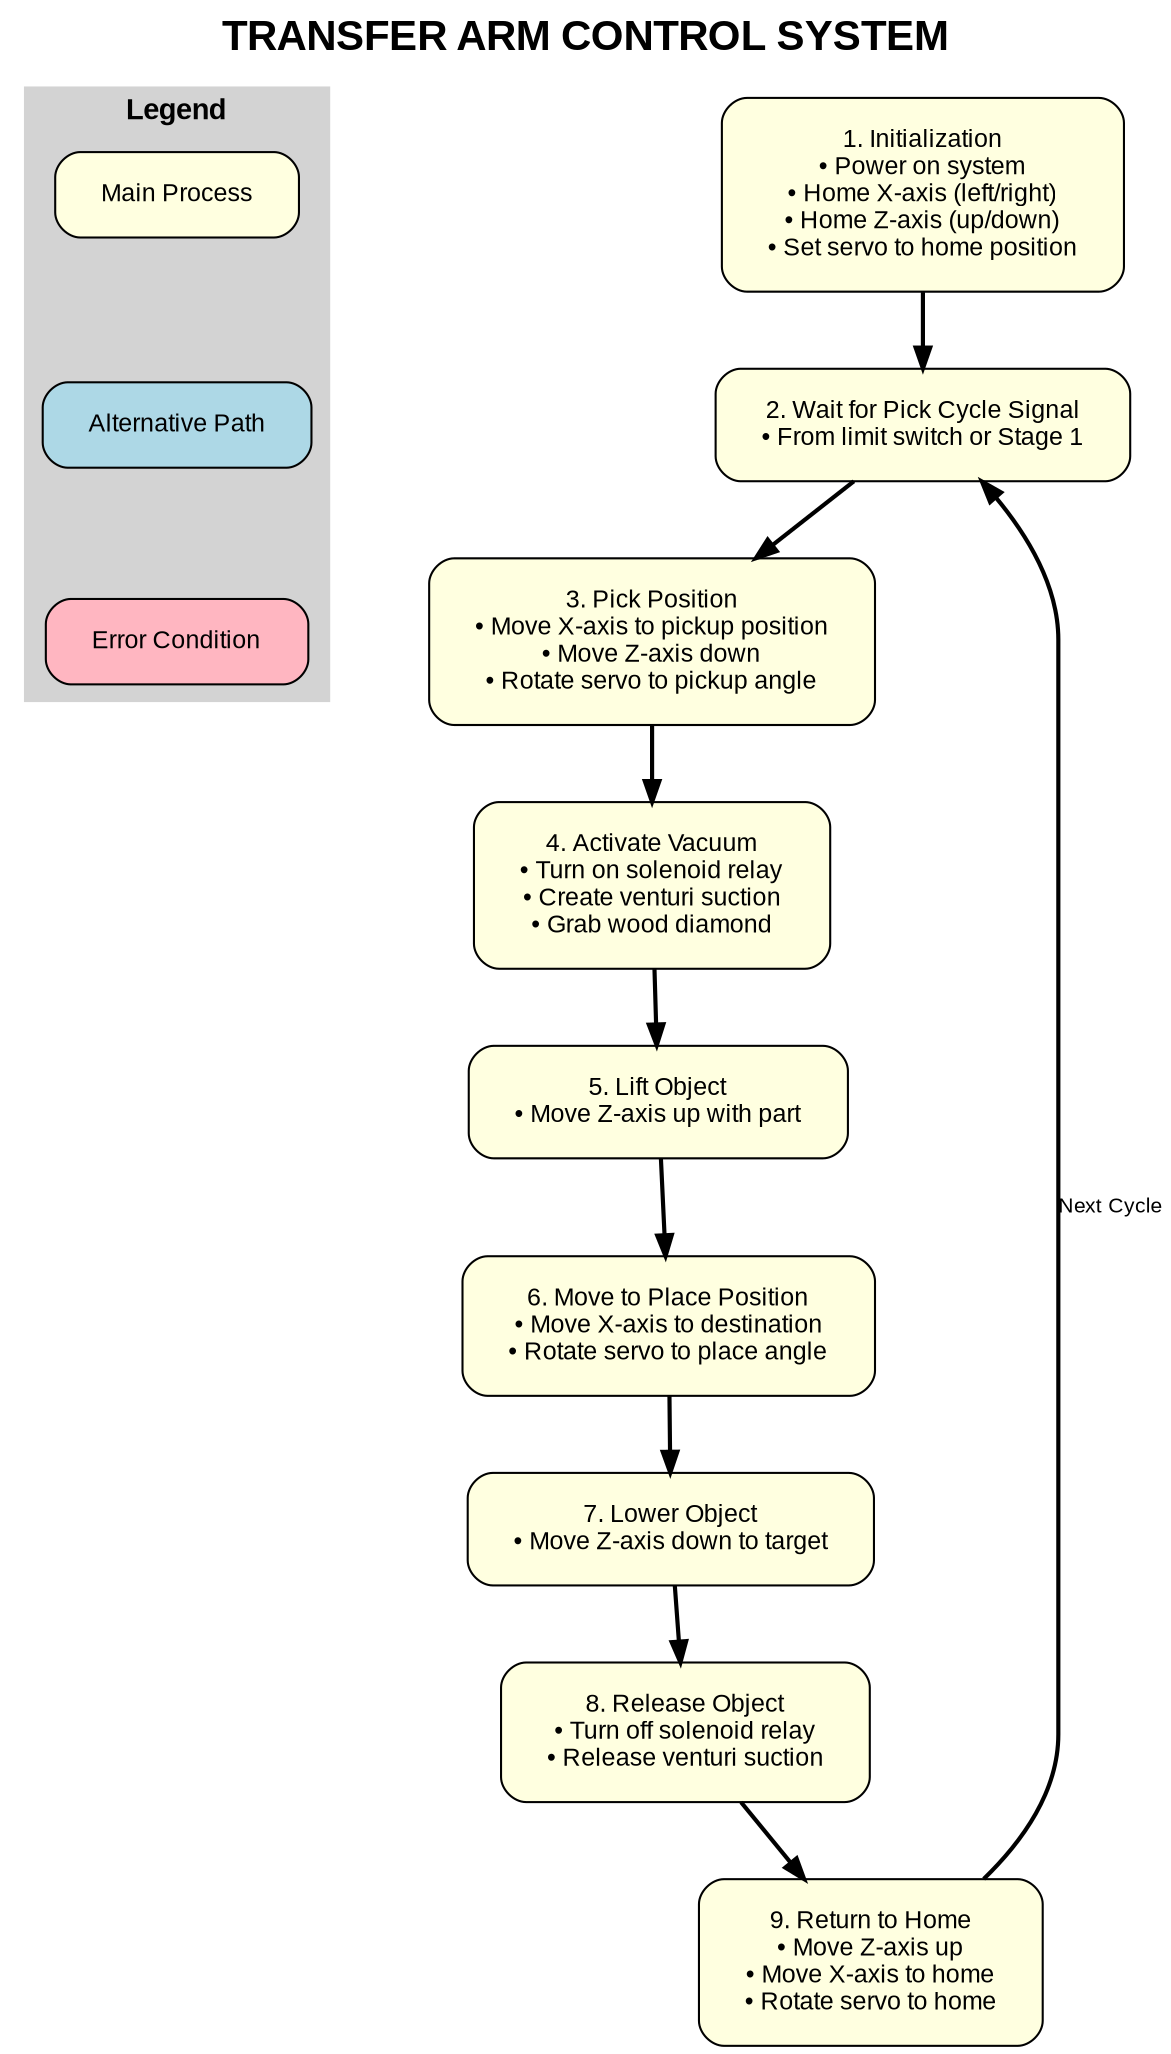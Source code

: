 digraph "Transfer_Arm_Flow" {
    // Graph settings
    graph [fontname="Arial", ranksep=0.5, nodesep=0.8, splines=true];
    node [fontname="Arial", fontsize=12, style="filled,rounded", shape=box, margin="0.3,0.2"];
    edge [fontname="Arial", fontsize=10, penwidth=2];
    
    // Title
    labelloc="t";
    label="TRANSFER ARM CONTROL SYSTEM";
    fontsize=20;
    fontname="Arial Bold";
    
    // Legend
    subgraph cluster_legend {
        label="Legend";
        style=filled;
        color=lightgrey;
        fontsize=14;
        
        legend_main [label="Main Process", fillcolor=lightyellow];
        legend_alt [label="Alternative Path", fillcolor=lightblue];
        legend_error [label="Error Condition", fillcolor=lightpink];
        
        legend_main -> legend_alt [style=invis];
        legend_alt -> legend_error [style=invis];
    }

    // Nodes
    start [label="1. Initialization\n• Power on system\n• Home X-axis (left/right)\n• Home Z-axis (up/down)\n• Set servo to home position", fillcolor=lightyellow];
    
    wait_pickup [label="2. Wait for Pick Cycle Signal\n• From limit switch or Stage 1", fillcolor=lightyellow];
    
    position_pickup [label="3. Pick Position\n• Move X-axis to pickup position\n• Move Z-axis down\n• Rotate servo to pickup angle", fillcolor=lightyellow];
    
    activate_vacuum [label="4. Activate Vacuum\n• Turn on solenoid relay\n• Create venturi suction\n• Grab wood diamond", fillcolor=lightyellow];
    
    lift_object [label="5. Lift Object\n• Move Z-axis up with part", fillcolor=lightyellow];
    
    move_to_place [label="6. Move to Place Position\n• Move X-axis to destination\n• Rotate servo to place angle", fillcolor=lightyellow];
    
    lower_object [label="7. Lower Object\n• Move Z-axis down to target", fillcolor=lightyellow];
    
    release_object [label="8. Release Object\n• Turn off solenoid relay\n• Release venturi suction", fillcolor=lightyellow];
    
    return_home [label="9. Return to Home\n• Move Z-axis up\n• Move X-axis to home\n• Rotate servo to home", fillcolor=lightyellow];
    
    // Edges
    start -> wait_pickup;
    wait_pickup -> position_pickup;
    position_pickup -> activate_vacuum;
    activate_vacuum -> lift_object;
    lift_object -> move_to_place;
    move_to_place -> lower_object;
    lower_object -> release_object;
    release_object -> return_home;
    return_home -> wait_pickup [label="Next Cycle"];
} 
